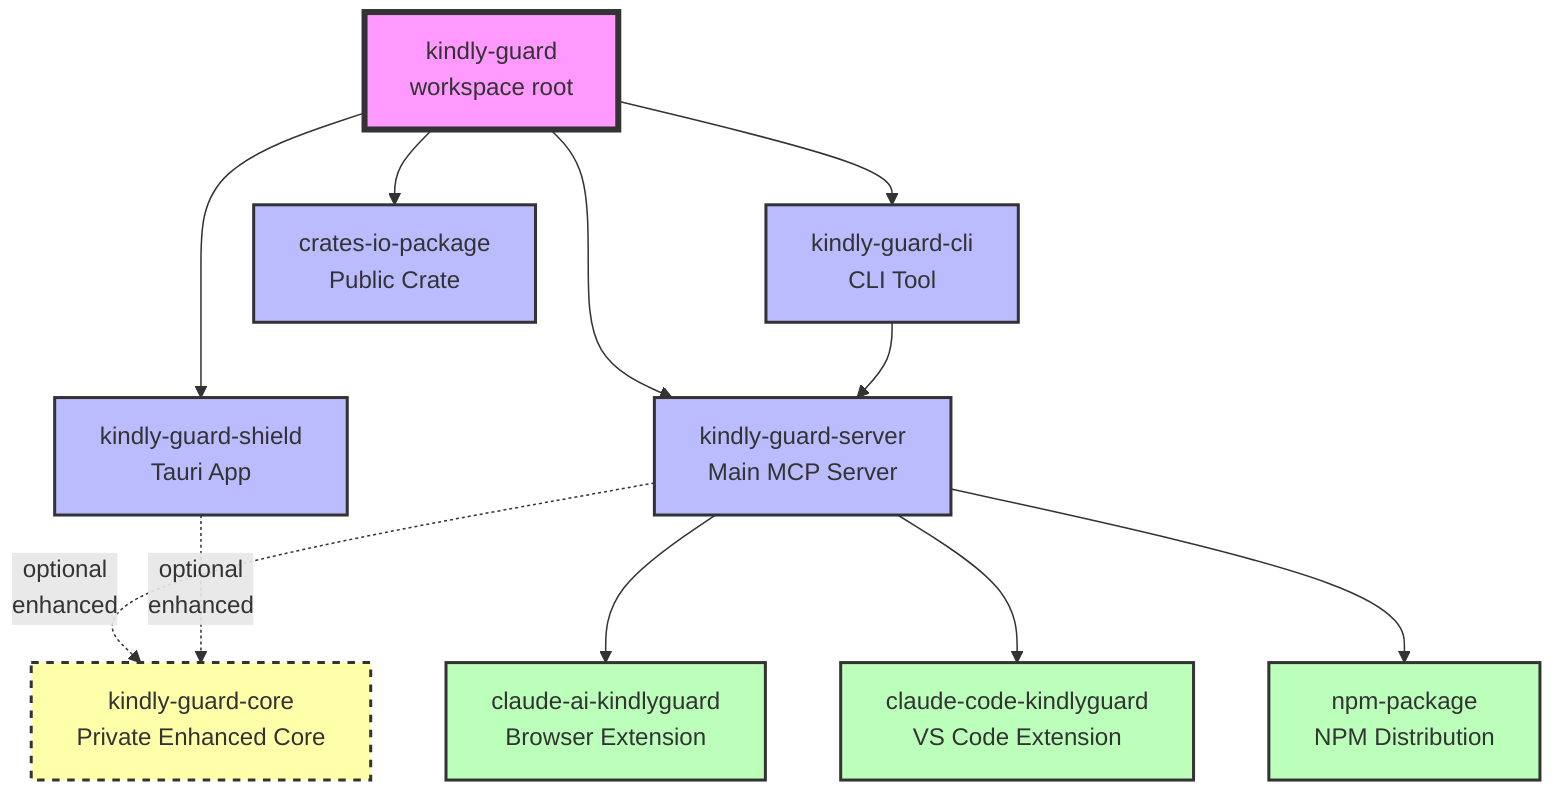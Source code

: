 graph TD
    %% Main workspace root
    KG[kindly-guard<br/>workspace root]
    
    %% Core components
    KGS[kindly-guard-server<br/>Main MCP Server]
    KGC[kindly-guard-cli<br/>CLI Tool]
    KGSH[kindly-guard-shield<br/>Tauri App]
    KGCORE[kindly-guard-core<br/>Private Enhanced Core]
    KGCRATE[crates-io-package<br/>Public Crate]
    
    %% Integrations
    CLAUDE_AI[claude-ai-kindlyguard<br/>Browser Extension]
    CLAUDE_CODE[claude-code-kindlyguard<br/>VS Code Extension]
    NPM[npm-package<br/>NPM Distribution]
    
    %% Dependencies
    KG --> KGS
    KG --> KGC
    KG --> KGSH
    KG --> KGCRATE
    
    KGC --> KGS
    KGS -.->|optional<br/>enhanced| KGCORE
    KGSH -.->|optional<br/>enhanced| KGCORE
    
    %% External integrations
    KGS --> CLAUDE_AI
    KGS --> CLAUDE_CODE
    KGS --> NPM
    
    %% Styling
    classDef core fill:#f9f,stroke:#333,stroke-width:4px
    classDef main fill:#bbf,stroke:#333,stroke-width:2px
    classDef integration fill:#bfb,stroke:#333,stroke-width:2px
    classDef optional fill:#ffa,stroke:#333,stroke-width:2px,stroke-dasharray: 5 5
    
    class KG core
    class KGS,KGC,KGSH,KGCRATE main
    class CLAUDE_AI,CLAUDE_CODE,NPM integration
    class KGCORE optional